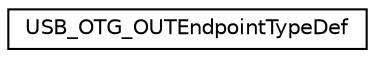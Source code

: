 digraph "Graphical Class Hierarchy"
{
 // LATEX_PDF_SIZE
  edge [fontname="Helvetica",fontsize="10",labelfontname="Helvetica",labelfontsize="10"];
  node [fontname="Helvetica",fontsize="10",shape=record];
  rankdir="LR";
  Node0 [label="USB_OTG_OUTEndpointTypeDef",height=0.2,width=0.4,color="black", fillcolor="white", style="filled",URL="$struct_u_s_b___o_t_g___o_u_t_endpoint_type_def.html",tooltip="USB_OTG_OUT_Endpoint-Specific_Registers."];
}
